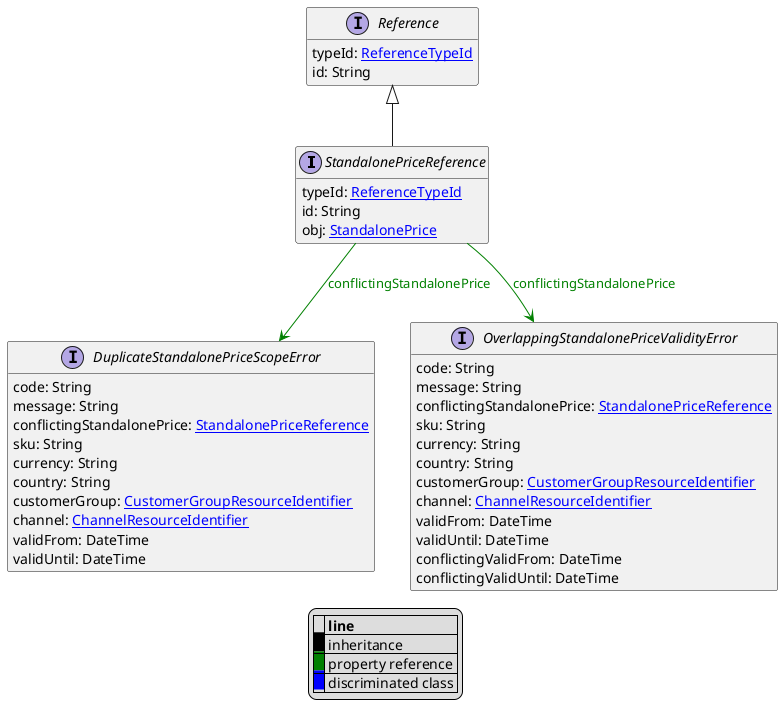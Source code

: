 @startuml

hide empty fields
hide empty methods
legend
|= |= line |
|<back:black>   </back>| inheritance |
|<back:green>   </back>| property reference |
|<back:blue>   </back>| discriminated class |
endlegend
interface StandalonePriceReference [[StandalonePriceReference.svg]] extends Reference {
    typeId: [[ReferenceTypeId.svg ReferenceTypeId]]
    id: String
    obj: [[StandalonePrice.svg StandalonePrice]]
}
interface Reference [[Reference.svg]]  {
    typeId: [[ReferenceTypeId.svg ReferenceTypeId]]
    id: String
}


interface DuplicateStandalonePriceScopeError [[DuplicateStandalonePriceScopeError.svg]]  {
    code: String
    message: String
    conflictingStandalonePrice: [[StandalonePriceReference.svg StandalonePriceReference]]
    sku: String
    currency: String
    country: String
    customerGroup: [[CustomerGroupResourceIdentifier.svg CustomerGroupResourceIdentifier]]
    channel: [[ChannelResourceIdentifier.svg ChannelResourceIdentifier]]
    validFrom: DateTime
    validUntil: DateTime
}
interface OverlappingStandalonePriceValidityError [[OverlappingStandalonePriceValidityError.svg]]  {
    code: String
    message: String
    conflictingStandalonePrice: [[StandalonePriceReference.svg StandalonePriceReference]]
    sku: String
    currency: String
    country: String
    customerGroup: [[CustomerGroupResourceIdentifier.svg CustomerGroupResourceIdentifier]]
    channel: [[ChannelResourceIdentifier.svg ChannelResourceIdentifier]]
    validFrom: DateTime
    validUntil: DateTime
    conflictingValidFrom: DateTime
    conflictingValidUntil: DateTime
}

StandalonePriceReference --> DuplicateStandalonePriceScopeError #green;text:green : "conflictingStandalonePrice"
StandalonePriceReference --> OverlappingStandalonePriceValidityError #green;text:green : "conflictingStandalonePrice"
@enduml
